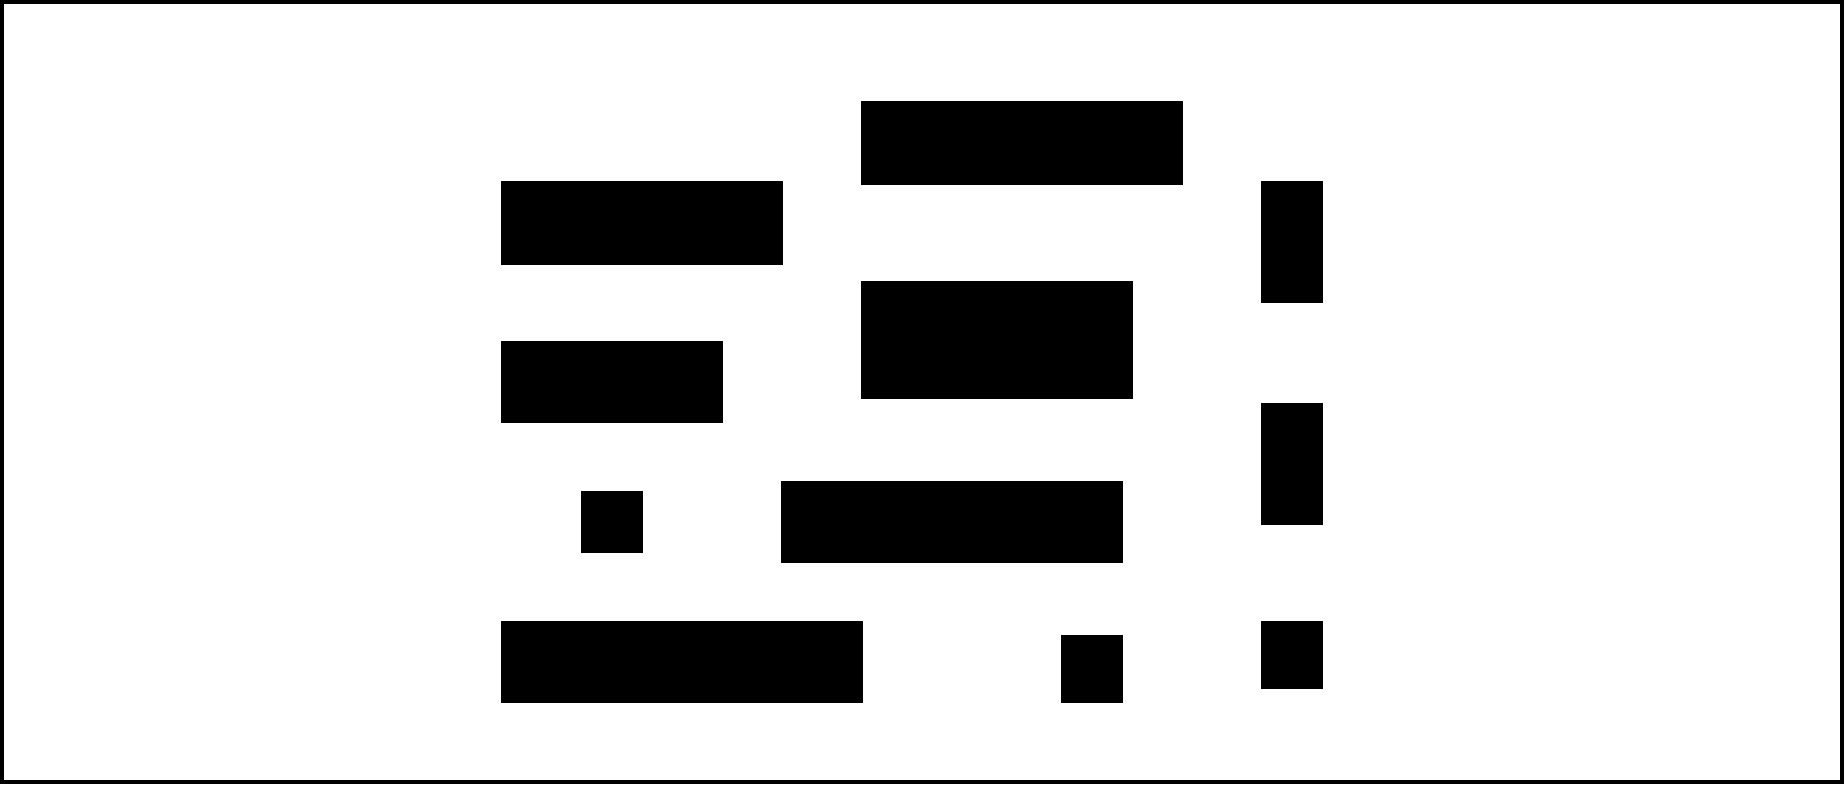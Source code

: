 <mxfile version="20.8.10" type="device"><diagram id="gZHaXraySE-Ac8VHTQlD" name="Page-1"><mxGraphModel dx="2268" dy="820" grid="1" gridSize="10" guides="1" tooltips="1" connect="1" arrows="1" fold="1" page="1" pageScale="1" pageWidth="850" pageHeight="1100" math="0" shadow="0"><root><mxCell id="0"/><mxCell id="1" parent="0"/><mxCell id="Y4LRgEzPBfSGT7R2ETwh-1" value="" style="rounded=0;whiteSpace=wrap;html=1;strokeWidth=2;strokeColor=#000000;" parent="1" vertex="1"><mxGeometry x="-100" y="180" width="920" height="390" as="geometry"/></mxCell><mxCell id="fi7u84eKxnNV0q5HwDdu-3" value="" style="rounded=0;whiteSpace=wrap;html=1;fillColor=#000000;" parent="1" vertex="1"><mxGeometry x="330" y="230" width="160" height="41" as="geometry"/></mxCell><mxCell id="fi7u84eKxnNV0q5HwDdu-4" value="" style="rounded=0;whiteSpace=wrap;html=1;fillColor=#000000;" parent="1" vertex="1"><mxGeometry x="150" y="350" width="110" height="40" as="geometry"/></mxCell><mxCell id="fi7u84eKxnNV0q5HwDdu-6" value="" style="rounded=0;whiteSpace=wrap;html=1;fillColor=#000000;" parent="1" vertex="1"><mxGeometry x="330" y="320" width="135" height="58" as="geometry"/></mxCell><mxCell id="fi7u84eKxnNV0q5HwDdu-7" value="" style="rounded=0;whiteSpace=wrap;html=1;fillColor=#000000;" parent="1" vertex="1"><mxGeometry x="290" y="420" width="170" height="40" as="geometry"/></mxCell><mxCell id="fi7u84eKxnNV0q5HwDdu-8" value="" style="rounded=0;whiteSpace=wrap;html=1;fillColor=#000000;" parent="1" vertex="1"><mxGeometry x="150" y="490" width="180" height="40" as="geometry"/></mxCell><mxCell id="fi7u84eKxnNV0q5HwDdu-9" value="" style="rounded=0;whiteSpace=wrap;html=1;fillColor=#000000;" parent="1" vertex="1"><mxGeometry x="530" y="381" width="30" height="60" as="geometry"/></mxCell><mxCell id="fi7u84eKxnNV0q5HwDdu-11" value="" style="rounded=0;whiteSpace=wrap;html=1;fillColor=#000000;" parent="1" vertex="1"><mxGeometry x="530" y="490" width="30" height="33" as="geometry"/></mxCell><mxCell id="fi7u84eKxnNV0q5HwDdu-13" value="" style="whiteSpace=wrap;html=1;aspect=fixed;fillColor=#000000;" parent="1" vertex="1"><mxGeometry x="190" y="425" width="30" height="30" as="geometry"/></mxCell><mxCell id="sKYw_CjvCuGFoXhZLHey-1" value="" style="rounded=0;whiteSpace=wrap;html=1;fillColor=#000000;" parent="1" vertex="1"><mxGeometry x="430" y="497" width="30" height="33" as="geometry"/></mxCell><mxCell id="W6nrgRdw5AF6nfYP_LRL-1" value="" style="rounded=0;whiteSpace=wrap;html=1;fillColor=#000000;" parent="1" vertex="1"><mxGeometry x="150" y="270" width="140" height="41" as="geometry"/></mxCell><mxCell id="W6nrgRdw5AF6nfYP_LRL-4" value="" style="rounded=0;whiteSpace=wrap;html=1;fillColor=#000000;" parent="1" vertex="1"><mxGeometry x="530" y="270" width="30" height="60" as="geometry"/></mxCell></root></mxGraphModel></diagram></mxfile>